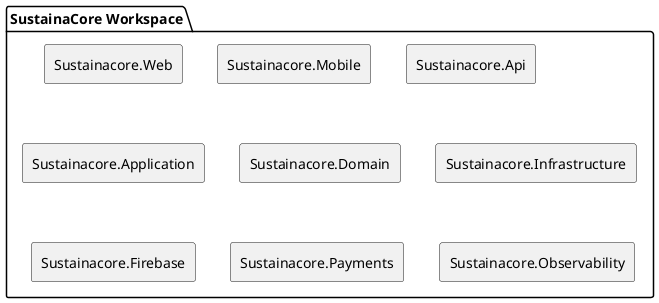 @startuml
skinparam componentStyle rectangle
package "SustainaCore Workspace" {
  [Sustainacore.Web] as Web
  [Sustainacore.Mobile] as Mobile
  [Sustainacore.Api] as Api
  [Sustainacore.Application] as App
  [Sustainacore.Domain] as Domain
  [Sustainacore.Infrastructure] as Infra
  [Sustainacore.Firebase] as Firebase
  [Sustainacore.Payments] as Payments
  [Sustainacore.Observability] as Obs
}
@enduml
